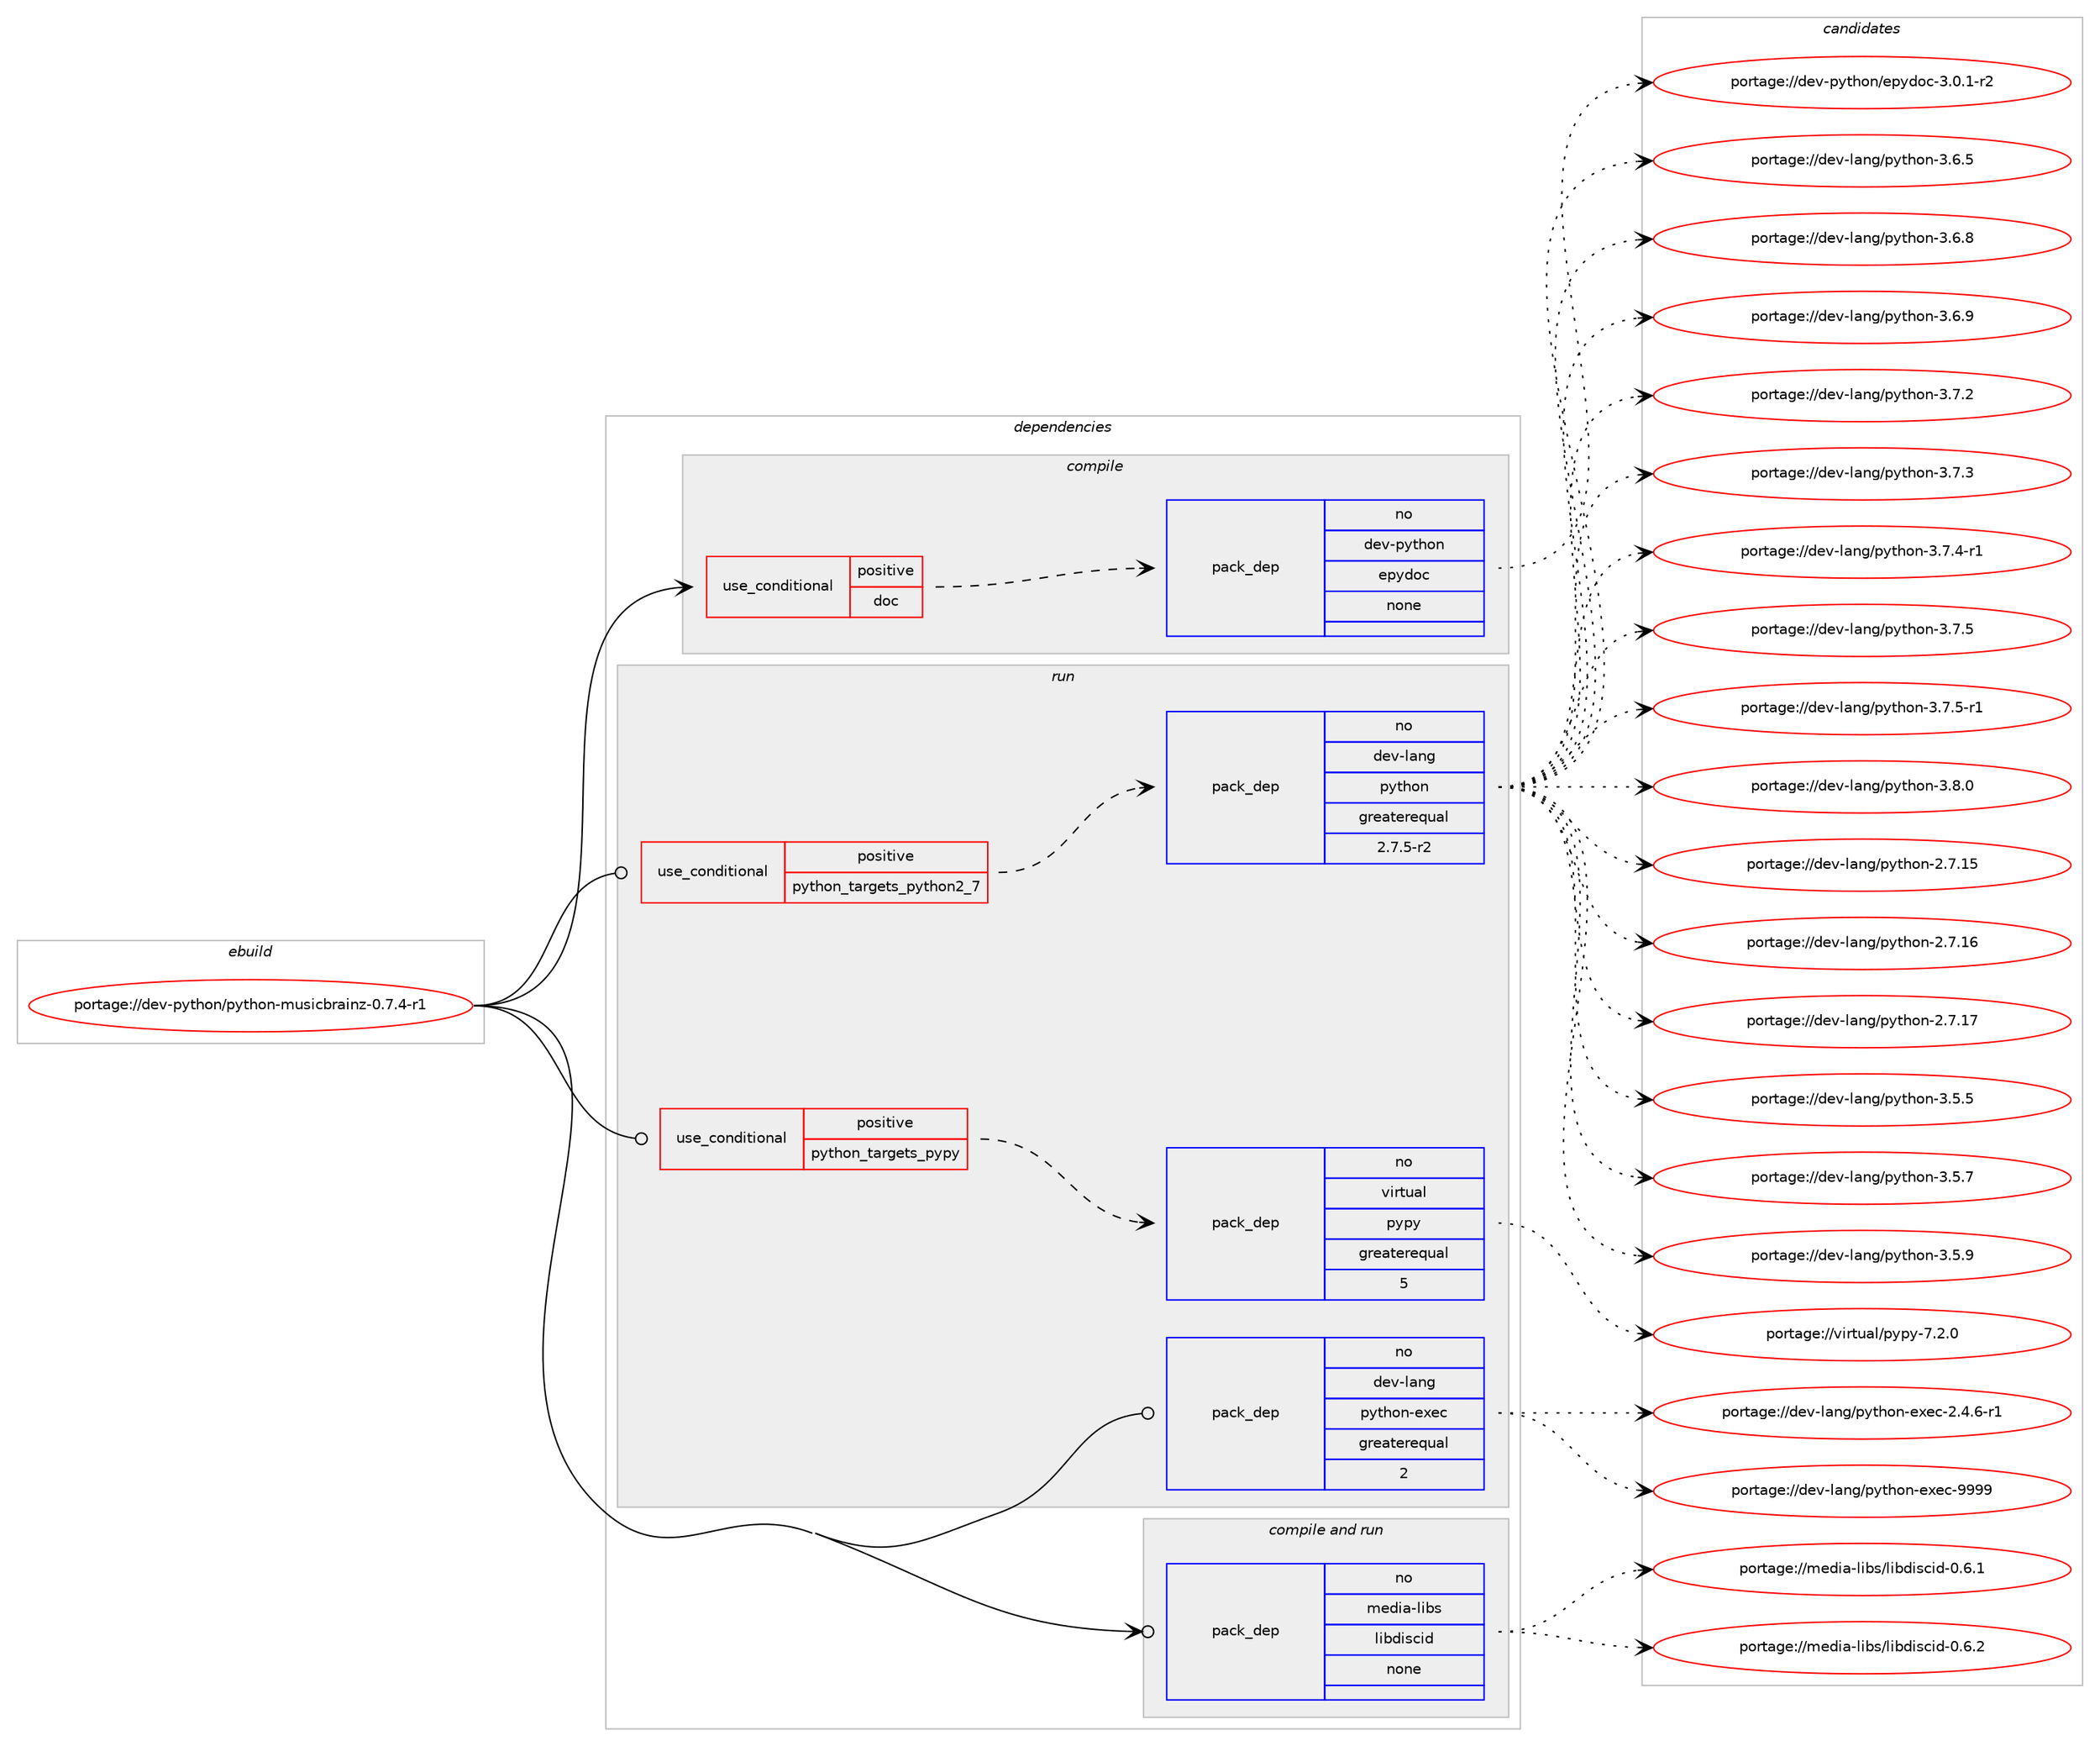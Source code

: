 digraph prolog {

# *************
# Graph options
# *************

newrank=true;
concentrate=true;
compound=true;
graph [rankdir=LR,fontname=Helvetica,fontsize=10,ranksep=1.5];#, ranksep=2.5, nodesep=0.2];
edge  [arrowhead=vee];
node  [fontname=Helvetica,fontsize=10];

# **********
# The ebuild
# **********

subgraph cluster_leftcol {
color=gray;
rank=same;
label=<<i>ebuild</i>>;
id [label="portage://dev-python/python-musicbrainz-0.7.4-r1", color=red, width=4, href="../dev-python/python-musicbrainz-0.7.4-r1.svg"];
}

# ****************
# The dependencies
# ****************

subgraph cluster_midcol {
color=gray;
label=<<i>dependencies</i>>;
subgraph cluster_compile {
fillcolor="#eeeeee";
style=filled;
label=<<i>compile</i>>;
subgraph cond37087 {
dependency167260 [label=<<TABLE BORDER="0" CELLBORDER="1" CELLSPACING="0" CELLPADDING="4"><TR><TD ROWSPAN="3" CELLPADDING="10">use_conditional</TD></TR><TR><TD>positive</TD></TR><TR><TD>doc</TD></TR></TABLE>>, shape=none, color=red];
subgraph pack126779 {
dependency167261 [label=<<TABLE BORDER="0" CELLBORDER="1" CELLSPACING="0" CELLPADDING="4" WIDTH="220"><TR><TD ROWSPAN="6" CELLPADDING="30">pack_dep</TD></TR><TR><TD WIDTH="110">no</TD></TR><TR><TD>dev-python</TD></TR><TR><TD>epydoc</TD></TR><TR><TD>none</TD></TR><TR><TD></TD></TR></TABLE>>, shape=none, color=blue];
}
dependency167260:e -> dependency167261:w [weight=20,style="dashed",arrowhead="vee"];
}
id:e -> dependency167260:w [weight=20,style="solid",arrowhead="vee"];
}
subgraph cluster_compileandrun {
fillcolor="#eeeeee";
style=filled;
label=<<i>compile and run</i>>;
subgraph pack126780 {
dependency167262 [label=<<TABLE BORDER="0" CELLBORDER="1" CELLSPACING="0" CELLPADDING="4" WIDTH="220"><TR><TD ROWSPAN="6" CELLPADDING="30">pack_dep</TD></TR><TR><TD WIDTH="110">no</TD></TR><TR><TD>media-libs</TD></TR><TR><TD>libdiscid</TD></TR><TR><TD>none</TD></TR><TR><TD></TD></TR></TABLE>>, shape=none, color=blue];
}
id:e -> dependency167262:w [weight=20,style="solid",arrowhead="odotvee"];
}
subgraph cluster_run {
fillcolor="#eeeeee";
style=filled;
label=<<i>run</i>>;
subgraph cond37088 {
dependency167263 [label=<<TABLE BORDER="0" CELLBORDER="1" CELLSPACING="0" CELLPADDING="4"><TR><TD ROWSPAN="3" CELLPADDING="10">use_conditional</TD></TR><TR><TD>positive</TD></TR><TR><TD>python_targets_pypy</TD></TR></TABLE>>, shape=none, color=red];
subgraph pack126781 {
dependency167264 [label=<<TABLE BORDER="0" CELLBORDER="1" CELLSPACING="0" CELLPADDING="4" WIDTH="220"><TR><TD ROWSPAN="6" CELLPADDING="30">pack_dep</TD></TR><TR><TD WIDTH="110">no</TD></TR><TR><TD>virtual</TD></TR><TR><TD>pypy</TD></TR><TR><TD>greaterequal</TD></TR><TR><TD>5</TD></TR></TABLE>>, shape=none, color=blue];
}
dependency167263:e -> dependency167264:w [weight=20,style="dashed",arrowhead="vee"];
}
id:e -> dependency167263:w [weight=20,style="solid",arrowhead="odot"];
subgraph cond37089 {
dependency167265 [label=<<TABLE BORDER="0" CELLBORDER="1" CELLSPACING="0" CELLPADDING="4"><TR><TD ROWSPAN="3" CELLPADDING="10">use_conditional</TD></TR><TR><TD>positive</TD></TR><TR><TD>python_targets_python2_7</TD></TR></TABLE>>, shape=none, color=red];
subgraph pack126782 {
dependency167266 [label=<<TABLE BORDER="0" CELLBORDER="1" CELLSPACING="0" CELLPADDING="4" WIDTH="220"><TR><TD ROWSPAN="6" CELLPADDING="30">pack_dep</TD></TR><TR><TD WIDTH="110">no</TD></TR><TR><TD>dev-lang</TD></TR><TR><TD>python</TD></TR><TR><TD>greaterequal</TD></TR><TR><TD>2.7.5-r2</TD></TR></TABLE>>, shape=none, color=blue];
}
dependency167265:e -> dependency167266:w [weight=20,style="dashed",arrowhead="vee"];
}
id:e -> dependency167265:w [weight=20,style="solid",arrowhead="odot"];
subgraph pack126783 {
dependency167267 [label=<<TABLE BORDER="0" CELLBORDER="1" CELLSPACING="0" CELLPADDING="4" WIDTH="220"><TR><TD ROWSPAN="6" CELLPADDING="30">pack_dep</TD></TR><TR><TD WIDTH="110">no</TD></TR><TR><TD>dev-lang</TD></TR><TR><TD>python-exec</TD></TR><TR><TD>greaterequal</TD></TR><TR><TD>2</TD></TR></TABLE>>, shape=none, color=blue];
}
id:e -> dependency167267:w [weight=20,style="solid",arrowhead="odot"];
}
}

# **************
# The candidates
# **************

subgraph cluster_choices {
rank=same;
color=gray;
label=<<i>candidates</i>>;

subgraph choice126779 {
color=black;
nodesep=1;
choiceportage1001011184511212111610411111047101112121100111994551464846494511450 [label="portage://dev-python/epydoc-3.0.1-r2", color=red, width=4,href="../dev-python/epydoc-3.0.1-r2.svg"];
dependency167261:e -> choiceportage1001011184511212111610411111047101112121100111994551464846494511450:w [style=dotted,weight="100"];
}
subgraph choice126780 {
color=black;
nodesep=1;
choiceportage109101100105974510810598115471081059810010511599105100454846544649 [label="portage://media-libs/libdiscid-0.6.1", color=red, width=4,href="../media-libs/libdiscid-0.6.1.svg"];
choiceportage109101100105974510810598115471081059810010511599105100454846544650 [label="portage://media-libs/libdiscid-0.6.2", color=red, width=4,href="../media-libs/libdiscid-0.6.2.svg"];
dependency167262:e -> choiceportage109101100105974510810598115471081059810010511599105100454846544649:w [style=dotted,weight="100"];
dependency167262:e -> choiceportage109101100105974510810598115471081059810010511599105100454846544650:w [style=dotted,weight="100"];
}
subgraph choice126781 {
color=black;
nodesep=1;
choiceportage1181051141161179710847112121112121455546504648 [label="portage://virtual/pypy-7.2.0", color=red, width=4,href="../virtual/pypy-7.2.0.svg"];
dependency167264:e -> choiceportage1181051141161179710847112121112121455546504648:w [style=dotted,weight="100"];
}
subgraph choice126782 {
color=black;
nodesep=1;
choiceportage10010111845108971101034711212111610411111045504655464953 [label="portage://dev-lang/python-2.7.15", color=red, width=4,href="../dev-lang/python-2.7.15.svg"];
choiceportage10010111845108971101034711212111610411111045504655464954 [label="portage://dev-lang/python-2.7.16", color=red, width=4,href="../dev-lang/python-2.7.16.svg"];
choiceportage10010111845108971101034711212111610411111045504655464955 [label="portage://dev-lang/python-2.7.17", color=red, width=4,href="../dev-lang/python-2.7.17.svg"];
choiceportage100101118451089711010347112121116104111110455146534653 [label="portage://dev-lang/python-3.5.5", color=red, width=4,href="../dev-lang/python-3.5.5.svg"];
choiceportage100101118451089711010347112121116104111110455146534655 [label="portage://dev-lang/python-3.5.7", color=red, width=4,href="../dev-lang/python-3.5.7.svg"];
choiceportage100101118451089711010347112121116104111110455146534657 [label="portage://dev-lang/python-3.5.9", color=red, width=4,href="../dev-lang/python-3.5.9.svg"];
choiceportage100101118451089711010347112121116104111110455146544653 [label="portage://dev-lang/python-3.6.5", color=red, width=4,href="../dev-lang/python-3.6.5.svg"];
choiceportage100101118451089711010347112121116104111110455146544656 [label="portage://dev-lang/python-3.6.8", color=red, width=4,href="../dev-lang/python-3.6.8.svg"];
choiceportage100101118451089711010347112121116104111110455146544657 [label="portage://dev-lang/python-3.6.9", color=red, width=4,href="../dev-lang/python-3.6.9.svg"];
choiceportage100101118451089711010347112121116104111110455146554650 [label="portage://dev-lang/python-3.7.2", color=red, width=4,href="../dev-lang/python-3.7.2.svg"];
choiceportage100101118451089711010347112121116104111110455146554651 [label="portage://dev-lang/python-3.7.3", color=red, width=4,href="../dev-lang/python-3.7.3.svg"];
choiceportage1001011184510897110103471121211161041111104551465546524511449 [label="portage://dev-lang/python-3.7.4-r1", color=red, width=4,href="../dev-lang/python-3.7.4-r1.svg"];
choiceportage100101118451089711010347112121116104111110455146554653 [label="portage://dev-lang/python-3.7.5", color=red, width=4,href="../dev-lang/python-3.7.5.svg"];
choiceportage1001011184510897110103471121211161041111104551465546534511449 [label="portage://dev-lang/python-3.7.5-r1", color=red, width=4,href="../dev-lang/python-3.7.5-r1.svg"];
choiceportage100101118451089711010347112121116104111110455146564648 [label="portage://dev-lang/python-3.8.0", color=red, width=4,href="../dev-lang/python-3.8.0.svg"];
dependency167266:e -> choiceportage10010111845108971101034711212111610411111045504655464953:w [style=dotted,weight="100"];
dependency167266:e -> choiceportage10010111845108971101034711212111610411111045504655464954:w [style=dotted,weight="100"];
dependency167266:e -> choiceportage10010111845108971101034711212111610411111045504655464955:w [style=dotted,weight="100"];
dependency167266:e -> choiceportage100101118451089711010347112121116104111110455146534653:w [style=dotted,weight="100"];
dependency167266:e -> choiceportage100101118451089711010347112121116104111110455146534655:w [style=dotted,weight="100"];
dependency167266:e -> choiceportage100101118451089711010347112121116104111110455146534657:w [style=dotted,weight="100"];
dependency167266:e -> choiceportage100101118451089711010347112121116104111110455146544653:w [style=dotted,weight="100"];
dependency167266:e -> choiceportage100101118451089711010347112121116104111110455146544656:w [style=dotted,weight="100"];
dependency167266:e -> choiceportage100101118451089711010347112121116104111110455146544657:w [style=dotted,weight="100"];
dependency167266:e -> choiceportage100101118451089711010347112121116104111110455146554650:w [style=dotted,weight="100"];
dependency167266:e -> choiceportage100101118451089711010347112121116104111110455146554651:w [style=dotted,weight="100"];
dependency167266:e -> choiceportage1001011184510897110103471121211161041111104551465546524511449:w [style=dotted,weight="100"];
dependency167266:e -> choiceportage100101118451089711010347112121116104111110455146554653:w [style=dotted,weight="100"];
dependency167266:e -> choiceportage1001011184510897110103471121211161041111104551465546534511449:w [style=dotted,weight="100"];
dependency167266:e -> choiceportage100101118451089711010347112121116104111110455146564648:w [style=dotted,weight="100"];
}
subgraph choice126783 {
color=black;
nodesep=1;
choiceportage10010111845108971101034711212111610411111045101120101994550465246544511449 [label="portage://dev-lang/python-exec-2.4.6-r1", color=red, width=4,href="../dev-lang/python-exec-2.4.6-r1.svg"];
choiceportage10010111845108971101034711212111610411111045101120101994557575757 [label="portage://dev-lang/python-exec-9999", color=red, width=4,href="../dev-lang/python-exec-9999.svg"];
dependency167267:e -> choiceportage10010111845108971101034711212111610411111045101120101994550465246544511449:w [style=dotted,weight="100"];
dependency167267:e -> choiceportage10010111845108971101034711212111610411111045101120101994557575757:w [style=dotted,weight="100"];
}
}

}
